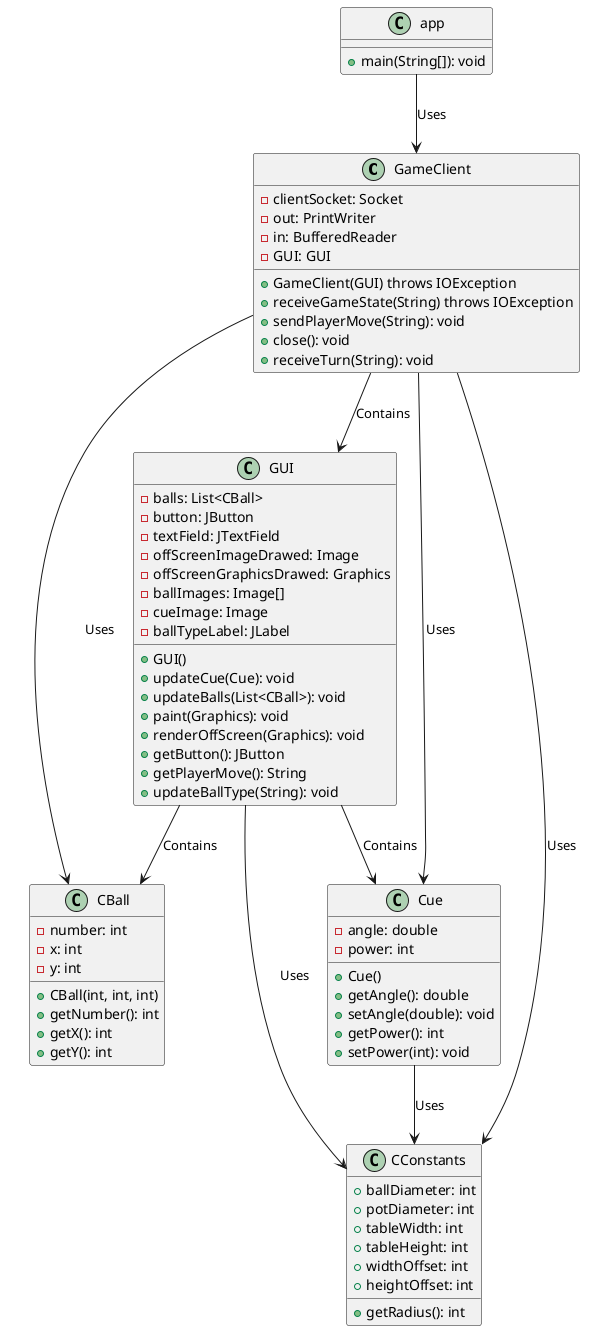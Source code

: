 @startuml ClientClass

class GameClient {
    - clientSocket: Socket
    - out: PrintWriter
    - in: BufferedReader
    - GUI: GUI

    + GameClient(GUI) throws IOException
    + receiveGameState(String) throws IOException
    + sendPlayerMove(String): void
    + close(): void
    + receiveTurn(String): void
}

class GUI {
    - balls: List<CBall>
    - button: JButton
    - textField: JTextField
    - offScreenImageDrawed: Image
    - offScreenGraphicsDrawed: Graphics
    - ballImages: Image[]
    - cueImage: Image
    - ballTypeLabel: JLabel

    + GUI()
    + updateCue(Cue): void
    + updateBalls(List<CBall>): void
    + paint(Graphics): void
    + renderOffScreen(Graphics): void
    + getButton(): JButton
    + getPlayerMove(): String
    + updateBallType(String): void
}

class CBall {
    - number: int
    - x: int
    - y: int

    + CBall(int, int, int)
    + getNumber(): int
    + getX(): int
    + getY(): int
}

class Cue {
    - angle: double
    - power: int

    + Cue()
    + getAngle(): double
    + setAngle(double): void
    + getPower(): int
    + setPower(int): void
}

class CConstants {
    + ballDiameter: int
    + potDiameter: int
    + tableWidth: int
    + tableHeight: int
    + widthOffset: int
    + heightOffset: int

    + getRadius(): int
}

class app {
    + main(String[]): void
}

GameClient --> GUI: Contains
GameClient --> CBall: Uses
GameClient --> Cue: Uses
GameClient --> CConstants: Uses

GUI --> CBall: Contains
GUI --> Cue: Contains
GUI --> CConstants: Uses

Cue --> CConstants: Uses

app --> GameClient: Uses

@enduml
